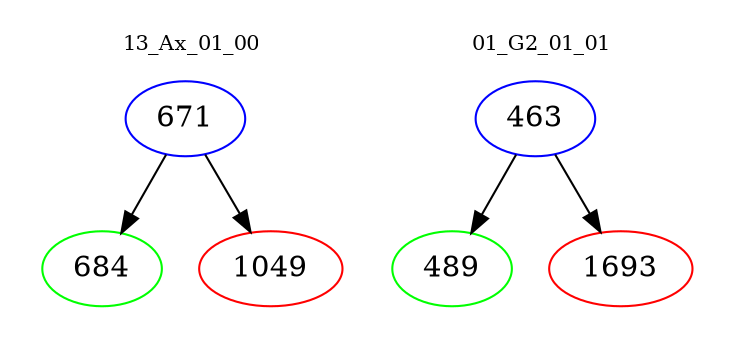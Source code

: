 digraph{
subgraph cluster_0 {
color = white
label = "13_Ax_01_00";
fontsize=10;
T0_671 [label="671", color="blue"]
T0_671 -> T0_684 [color="black"]
T0_684 [label="684", color="green"]
T0_671 -> T0_1049 [color="black"]
T0_1049 [label="1049", color="red"]
}
subgraph cluster_1 {
color = white
label = "01_G2_01_01";
fontsize=10;
T1_463 [label="463", color="blue"]
T1_463 -> T1_489 [color="black"]
T1_489 [label="489", color="green"]
T1_463 -> T1_1693 [color="black"]
T1_1693 [label="1693", color="red"]
}
}
